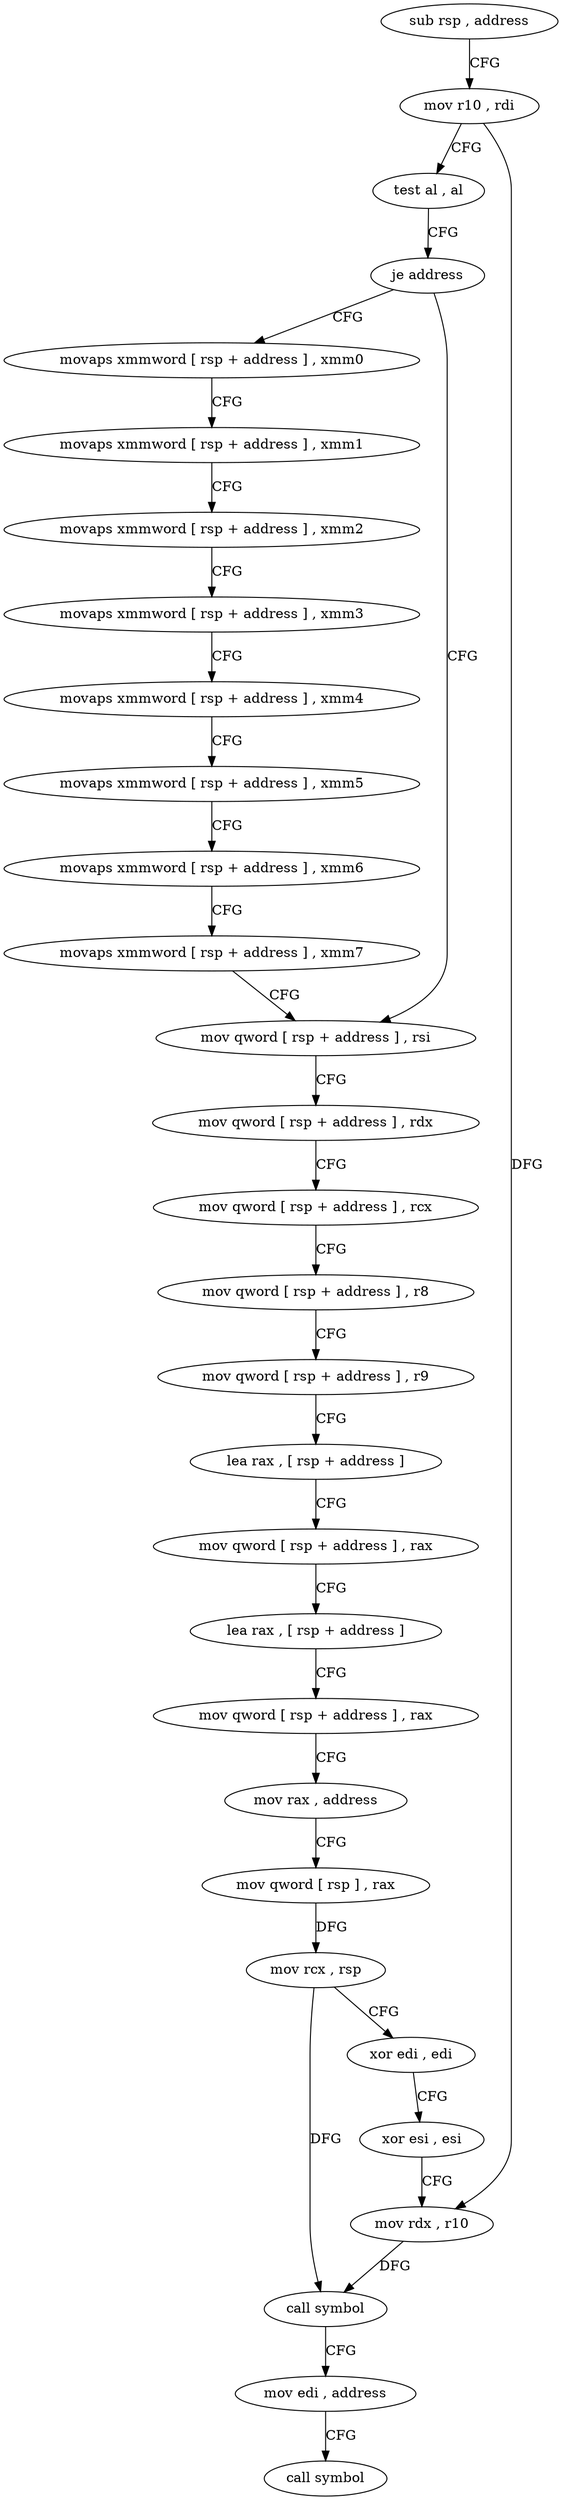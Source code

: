 digraph "func" {
"4201088" [label = "sub rsp , address" ]
"4201095" [label = "mov r10 , rdi" ]
"4201098" [label = "test al , al" ]
"4201100" [label = "je address" ]
"4201157" [label = "mov qword [ rsp + address ] , rsi" ]
"4201102" [label = "movaps xmmword [ rsp + address ] , xmm0" ]
"4201162" [label = "mov qword [ rsp + address ] , rdx" ]
"4201167" [label = "mov qword [ rsp + address ] , rcx" ]
"4201172" [label = "mov qword [ rsp + address ] , r8" ]
"4201177" [label = "mov qword [ rsp + address ] , r9" ]
"4201182" [label = "lea rax , [ rsp + address ]" ]
"4201187" [label = "mov qword [ rsp + address ] , rax" ]
"4201192" [label = "lea rax , [ rsp + address ]" ]
"4201200" [label = "mov qword [ rsp + address ] , rax" ]
"4201205" [label = "mov rax , address" ]
"4201215" [label = "mov qword [ rsp ] , rax" ]
"4201219" [label = "mov rcx , rsp" ]
"4201222" [label = "xor edi , edi" ]
"4201224" [label = "xor esi , esi" ]
"4201226" [label = "mov rdx , r10" ]
"4201229" [label = "call symbol" ]
"4201234" [label = "mov edi , address" ]
"4201239" [label = "call symbol" ]
"4201107" [label = "movaps xmmword [ rsp + address ] , xmm1" ]
"4201112" [label = "movaps xmmword [ rsp + address ] , xmm2" ]
"4201117" [label = "movaps xmmword [ rsp + address ] , xmm3" ]
"4201125" [label = "movaps xmmword [ rsp + address ] , xmm4" ]
"4201133" [label = "movaps xmmword [ rsp + address ] , xmm5" ]
"4201141" [label = "movaps xmmword [ rsp + address ] , xmm6" ]
"4201149" [label = "movaps xmmword [ rsp + address ] , xmm7" ]
"4201088" -> "4201095" [ label = "CFG" ]
"4201095" -> "4201098" [ label = "CFG" ]
"4201095" -> "4201226" [ label = "DFG" ]
"4201098" -> "4201100" [ label = "CFG" ]
"4201100" -> "4201157" [ label = "CFG" ]
"4201100" -> "4201102" [ label = "CFG" ]
"4201157" -> "4201162" [ label = "CFG" ]
"4201102" -> "4201107" [ label = "CFG" ]
"4201162" -> "4201167" [ label = "CFG" ]
"4201167" -> "4201172" [ label = "CFG" ]
"4201172" -> "4201177" [ label = "CFG" ]
"4201177" -> "4201182" [ label = "CFG" ]
"4201182" -> "4201187" [ label = "CFG" ]
"4201187" -> "4201192" [ label = "CFG" ]
"4201192" -> "4201200" [ label = "CFG" ]
"4201200" -> "4201205" [ label = "CFG" ]
"4201205" -> "4201215" [ label = "CFG" ]
"4201215" -> "4201219" [ label = "DFG" ]
"4201219" -> "4201222" [ label = "CFG" ]
"4201219" -> "4201229" [ label = "DFG" ]
"4201222" -> "4201224" [ label = "CFG" ]
"4201224" -> "4201226" [ label = "CFG" ]
"4201226" -> "4201229" [ label = "DFG" ]
"4201229" -> "4201234" [ label = "CFG" ]
"4201234" -> "4201239" [ label = "CFG" ]
"4201107" -> "4201112" [ label = "CFG" ]
"4201112" -> "4201117" [ label = "CFG" ]
"4201117" -> "4201125" [ label = "CFG" ]
"4201125" -> "4201133" [ label = "CFG" ]
"4201133" -> "4201141" [ label = "CFG" ]
"4201141" -> "4201149" [ label = "CFG" ]
"4201149" -> "4201157" [ label = "CFG" ]
}
